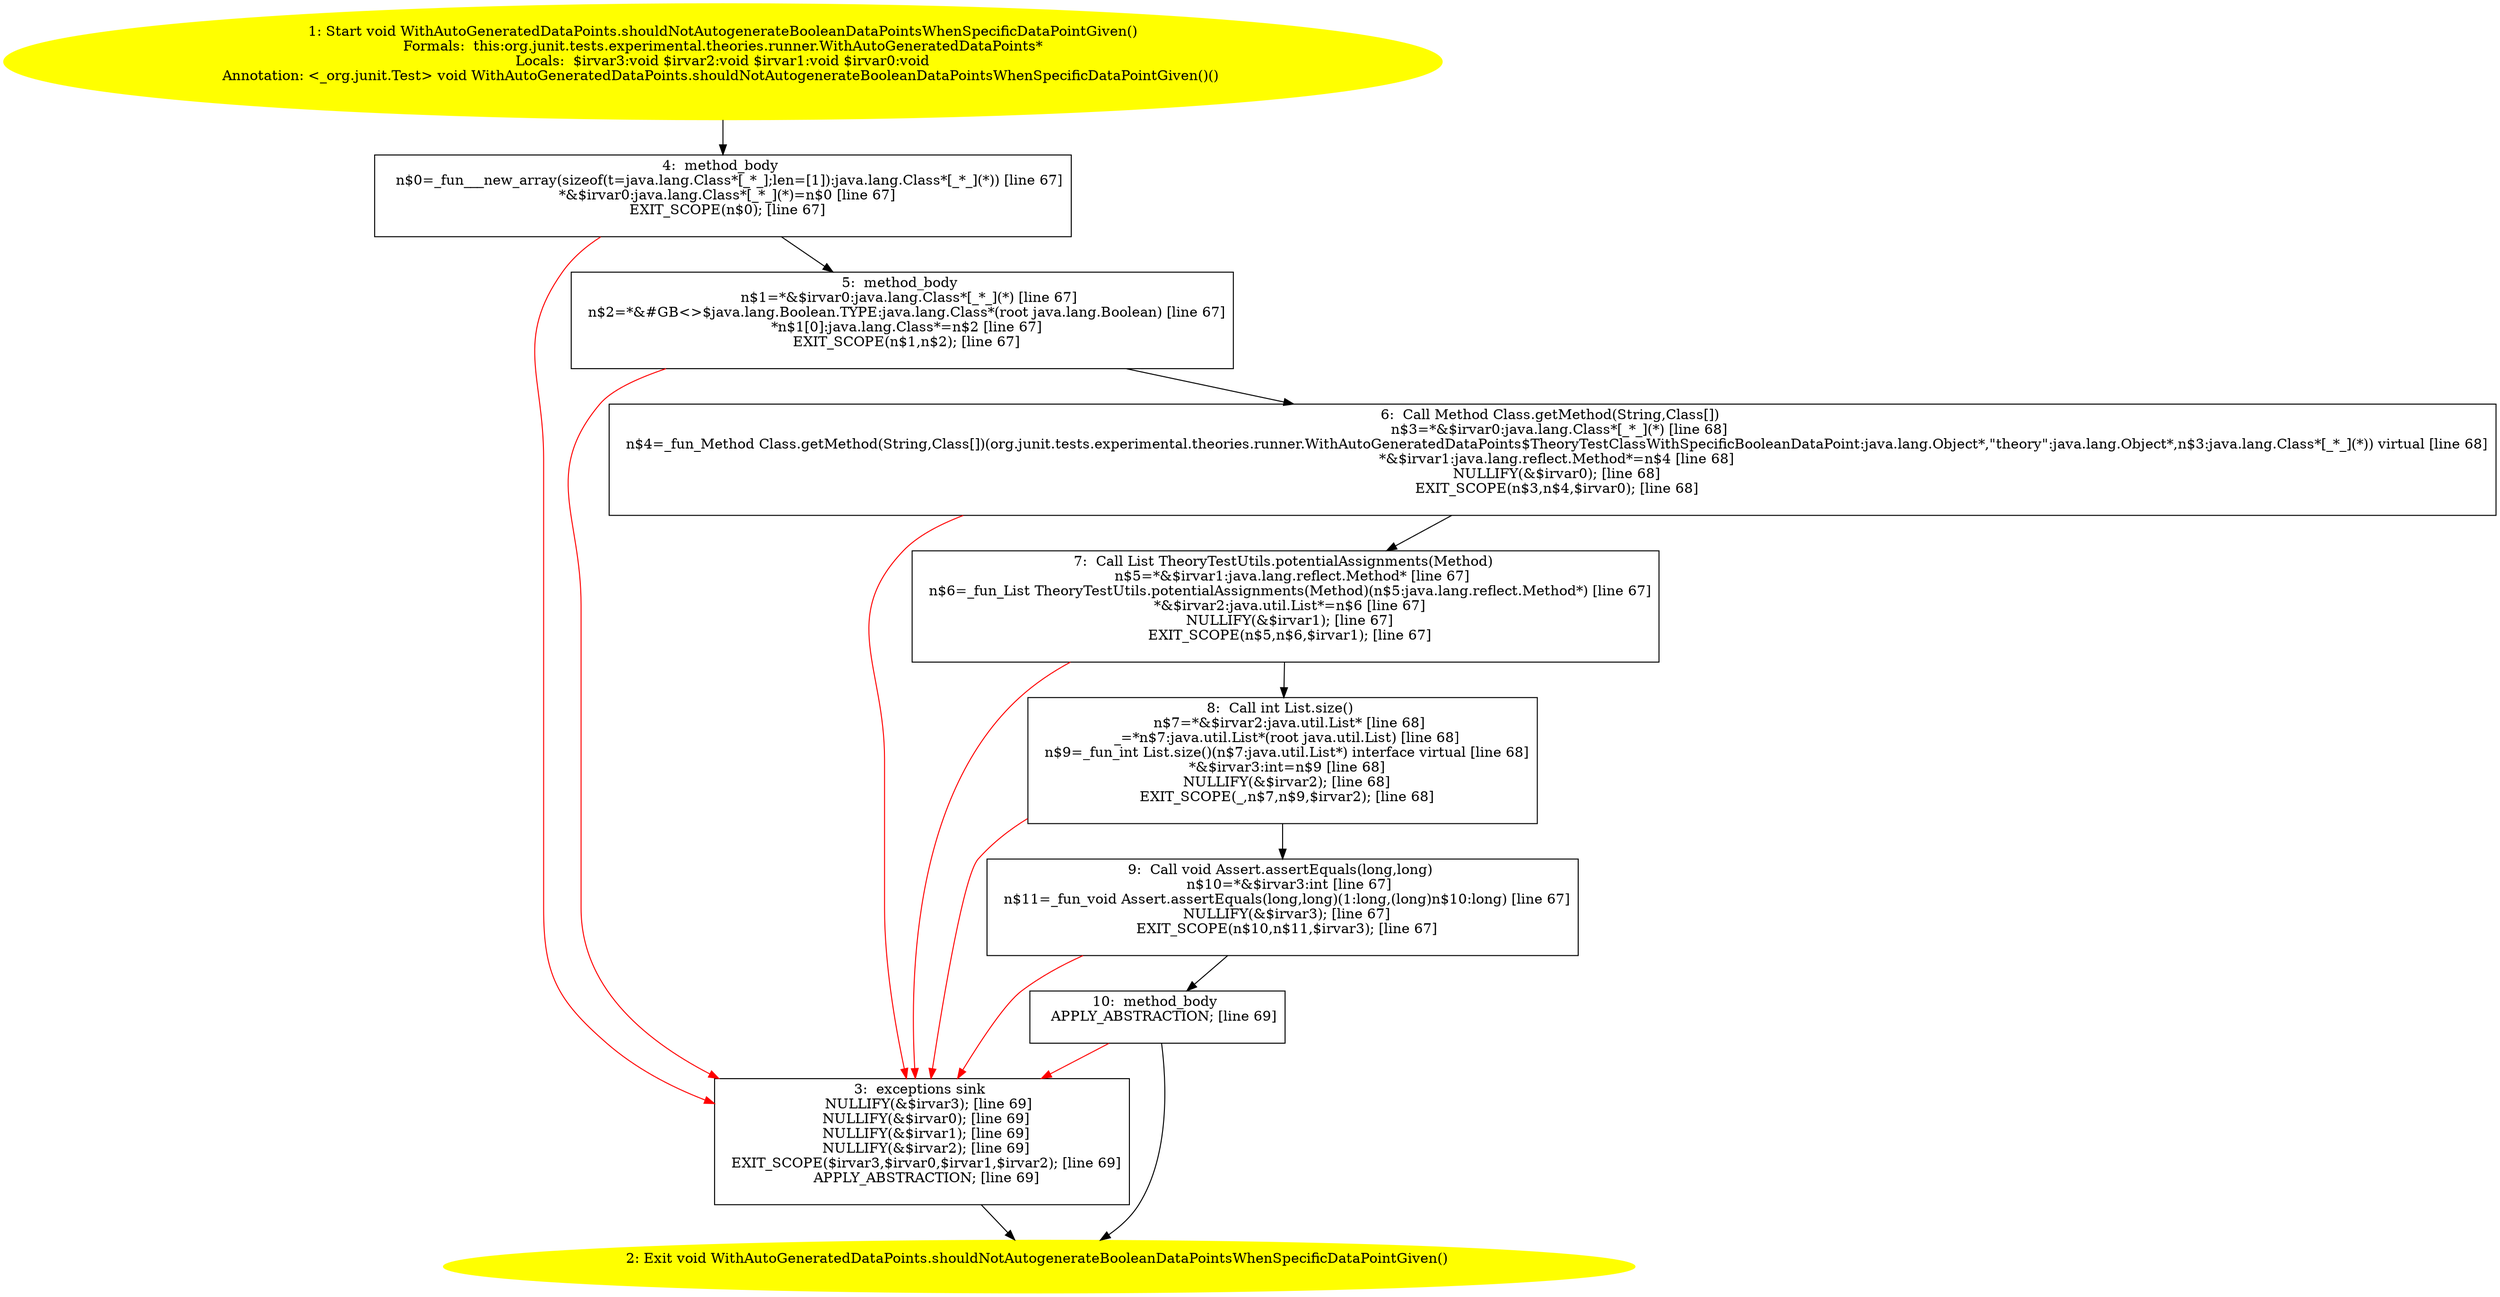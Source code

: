 /* @generated */
digraph cfg {
"org.junit.tests.experimental.theories.runner.WithAutoGeneratedDataPoints.shouldNotAutogenerateBoolea.81c2b93e7c312a6cd1c4eb0a481b33d4_1" [label="1: Start void WithAutoGeneratedDataPoints.shouldNotAutogenerateBooleanDataPointsWhenSpecificDataPointGiven()\nFormals:  this:org.junit.tests.experimental.theories.runner.WithAutoGeneratedDataPoints*\nLocals:  $irvar3:void $irvar2:void $irvar1:void $irvar0:void\nAnnotation: <_org.junit.Test> void WithAutoGeneratedDataPoints.shouldNotAutogenerateBooleanDataPointsWhenSpecificDataPointGiven()() \n  " color=yellow style=filled]
	

	 "org.junit.tests.experimental.theories.runner.WithAutoGeneratedDataPoints.shouldNotAutogenerateBoolea.81c2b93e7c312a6cd1c4eb0a481b33d4_1" -> "org.junit.tests.experimental.theories.runner.WithAutoGeneratedDataPoints.shouldNotAutogenerateBoolea.81c2b93e7c312a6cd1c4eb0a481b33d4_4" ;
"org.junit.tests.experimental.theories.runner.WithAutoGeneratedDataPoints.shouldNotAutogenerateBoolea.81c2b93e7c312a6cd1c4eb0a481b33d4_2" [label="2: Exit void WithAutoGeneratedDataPoints.shouldNotAutogenerateBooleanDataPointsWhenSpecificDataPointGiven() \n  " color=yellow style=filled]
	

"org.junit.tests.experimental.theories.runner.WithAutoGeneratedDataPoints.shouldNotAutogenerateBoolea.81c2b93e7c312a6cd1c4eb0a481b33d4_3" [label="3:  exceptions sink \n   NULLIFY(&$irvar3); [line 69]\n  NULLIFY(&$irvar0); [line 69]\n  NULLIFY(&$irvar1); [line 69]\n  NULLIFY(&$irvar2); [line 69]\n  EXIT_SCOPE($irvar3,$irvar0,$irvar1,$irvar2); [line 69]\n  APPLY_ABSTRACTION; [line 69]\n " shape="box"]
	

	 "org.junit.tests.experimental.theories.runner.WithAutoGeneratedDataPoints.shouldNotAutogenerateBoolea.81c2b93e7c312a6cd1c4eb0a481b33d4_3" -> "org.junit.tests.experimental.theories.runner.WithAutoGeneratedDataPoints.shouldNotAutogenerateBoolea.81c2b93e7c312a6cd1c4eb0a481b33d4_2" ;
"org.junit.tests.experimental.theories.runner.WithAutoGeneratedDataPoints.shouldNotAutogenerateBoolea.81c2b93e7c312a6cd1c4eb0a481b33d4_4" [label="4:  method_body \n   n$0=_fun___new_array(sizeof(t=java.lang.Class*[_*_];len=[1]):java.lang.Class*[_*_](*)) [line 67]\n  *&$irvar0:java.lang.Class*[_*_](*)=n$0 [line 67]\n  EXIT_SCOPE(n$0); [line 67]\n " shape="box"]
	

	 "org.junit.tests.experimental.theories.runner.WithAutoGeneratedDataPoints.shouldNotAutogenerateBoolea.81c2b93e7c312a6cd1c4eb0a481b33d4_4" -> "org.junit.tests.experimental.theories.runner.WithAutoGeneratedDataPoints.shouldNotAutogenerateBoolea.81c2b93e7c312a6cd1c4eb0a481b33d4_5" ;
	 "org.junit.tests.experimental.theories.runner.WithAutoGeneratedDataPoints.shouldNotAutogenerateBoolea.81c2b93e7c312a6cd1c4eb0a481b33d4_4" -> "org.junit.tests.experimental.theories.runner.WithAutoGeneratedDataPoints.shouldNotAutogenerateBoolea.81c2b93e7c312a6cd1c4eb0a481b33d4_3" [color="red" ];
"org.junit.tests.experimental.theories.runner.WithAutoGeneratedDataPoints.shouldNotAutogenerateBoolea.81c2b93e7c312a6cd1c4eb0a481b33d4_5" [label="5:  method_body \n   n$1=*&$irvar0:java.lang.Class*[_*_](*) [line 67]\n  n$2=*&#GB<>$java.lang.Boolean.TYPE:java.lang.Class*(root java.lang.Boolean) [line 67]\n  *n$1[0]:java.lang.Class*=n$2 [line 67]\n  EXIT_SCOPE(n$1,n$2); [line 67]\n " shape="box"]
	

	 "org.junit.tests.experimental.theories.runner.WithAutoGeneratedDataPoints.shouldNotAutogenerateBoolea.81c2b93e7c312a6cd1c4eb0a481b33d4_5" -> "org.junit.tests.experimental.theories.runner.WithAutoGeneratedDataPoints.shouldNotAutogenerateBoolea.81c2b93e7c312a6cd1c4eb0a481b33d4_6" ;
	 "org.junit.tests.experimental.theories.runner.WithAutoGeneratedDataPoints.shouldNotAutogenerateBoolea.81c2b93e7c312a6cd1c4eb0a481b33d4_5" -> "org.junit.tests.experimental.theories.runner.WithAutoGeneratedDataPoints.shouldNotAutogenerateBoolea.81c2b93e7c312a6cd1c4eb0a481b33d4_3" [color="red" ];
"org.junit.tests.experimental.theories.runner.WithAutoGeneratedDataPoints.shouldNotAutogenerateBoolea.81c2b93e7c312a6cd1c4eb0a481b33d4_6" [label="6:  Call Method Class.getMethod(String,Class[]) \n   n$3=*&$irvar0:java.lang.Class*[_*_](*) [line 68]\n  n$4=_fun_Method Class.getMethod(String,Class[])(org.junit.tests.experimental.theories.runner.WithAutoGeneratedDataPoints$TheoryTestClassWithSpecificBooleanDataPoint:java.lang.Object*,\"theory\":java.lang.Object*,n$3:java.lang.Class*[_*_](*)) virtual [line 68]\n  *&$irvar1:java.lang.reflect.Method*=n$4 [line 68]\n  NULLIFY(&$irvar0); [line 68]\n  EXIT_SCOPE(n$3,n$4,$irvar0); [line 68]\n " shape="box"]
	

	 "org.junit.tests.experimental.theories.runner.WithAutoGeneratedDataPoints.shouldNotAutogenerateBoolea.81c2b93e7c312a6cd1c4eb0a481b33d4_6" -> "org.junit.tests.experimental.theories.runner.WithAutoGeneratedDataPoints.shouldNotAutogenerateBoolea.81c2b93e7c312a6cd1c4eb0a481b33d4_7" ;
	 "org.junit.tests.experimental.theories.runner.WithAutoGeneratedDataPoints.shouldNotAutogenerateBoolea.81c2b93e7c312a6cd1c4eb0a481b33d4_6" -> "org.junit.tests.experimental.theories.runner.WithAutoGeneratedDataPoints.shouldNotAutogenerateBoolea.81c2b93e7c312a6cd1c4eb0a481b33d4_3" [color="red" ];
"org.junit.tests.experimental.theories.runner.WithAutoGeneratedDataPoints.shouldNotAutogenerateBoolea.81c2b93e7c312a6cd1c4eb0a481b33d4_7" [label="7:  Call List TheoryTestUtils.potentialAssignments(Method) \n   n$5=*&$irvar1:java.lang.reflect.Method* [line 67]\n  n$6=_fun_List TheoryTestUtils.potentialAssignments(Method)(n$5:java.lang.reflect.Method*) [line 67]\n  *&$irvar2:java.util.List*=n$6 [line 67]\n  NULLIFY(&$irvar1); [line 67]\n  EXIT_SCOPE(n$5,n$6,$irvar1); [line 67]\n " shape="box"]
	

	 "org.junit.tests.experimental.theories.runner.WithAutoGeneratedDataPoints.shouldNotAutogenerateBoolea.81c2b93e7c312a6cd1c4eb0a481b33d4_7" -> "org.junit.tests.experimental.theories.runner.WithAutoGeneratedDataPoints.shouldNotAutogenerateBoolea.81c2b93e7c312a6cd1c4eb0a481b33d4_8" ;
	 "org.junit.tests.experimental.theories.runner.WithAutoGeneratedDataPoints.shouldNotAutogenerateBoolea.81c2b93e7c312a6cd1c4eb0a481b33d4_7" -> "org.junit.tests.experimental.theories.runner.WithAutoGeneratedDataPoints.shouldNotAutogenerateBoolea.81c2b93e7c312a6cd1c4eb0a481b33d4_3" [color="red" ];
"org.junit.tests.experimental.theories.runner.WithAutoGeneratedDataPoints.shouldNotAutogenerateBoolea.81c2b93e7c312a6cd1c4eb0a481b33d4_8" [label="8:  Call int List.size() \n   n$7=*&$irvar2:java.util.List* [line 68]\n  _=*n$7:java.util.List*(root java.util.List) [line 68]\n  n$9=_fun_int List.size()(n$7:java.util.List*) interface virtual [line 68]\n  *&$irvar3:int=n$9 [line 68]\n  NULLIFY(&$irvar2); [line 68]\n  EXIT_SCOPE(_,n$7,n$9,$irvar2); [line 68]\n " shape="box"]
	

	 "org.junit.tests.experimental.theories.runner.WithAutoGeneratedDataPoints.shouldNotAutogenerateBoolea.81c2b93e7c312a6cd1c4eb0a481b33d4_8" -> "org.junit.tests.experimental.theories.runner.WithAutoGeneratedDataPoints.shouldNotAutogenerateBoolea.81c2b93e7c312a6cd1c4eb0a481b33d4_9" ;
	 "org.junit.tests.experimental.theories.runner.WithAutoGeneratedDataPoints.shouldNotAutogenerateBoolea.81c2b93e7c312a6cd1c4eb0a481b33d4_8" -> "org.junit.tests.experimental.theories.runner.WithAutoGeneratedDataPoints.shouldNotAutogenerateBoolea.81c2b93e7c312a6cd1c4eb0a481b33d4_3" [color="red" ];
"org.junit.tests.experimental.theories.runner.WithAutoGeneratedDataPoints.shouldNotAutogenerateBoolea.81c2b93e7c312a6cd1c4eb0a481b33d4_9" [label="9:  Call void Assert.assertEquals(long,long) \n   n$10=*&$irvar3:int [line 67]\n  n$11=_fun_void Assert.assertEquals(long,long)(1:long,(long)n$10:long) [line 67]\n  NULLIFY(&$irvar3); [line 67]\n  EXIT_SCOPE(n$10,n$11,$irvar3); [line 67]\n " shape="box"]
	

	 "org.junit.tests.experimental.theories.runner.WithAutoGeneratedDataPoints.shouldNotAutogenerateBoolea.81c2b93e7c312a6cd1c4eb0a481b33d4_9" -> "org.junit.tests.experimental.theories.runner.WithAutoGeneratedDataPoints.shouldNotAutogenerateBoolea.81c2b93e7c312a6cd1c4eb0a481b33d4_10" ;
	 "org.junit.tests.experimental.theories.runner.WithAutoGeneratedDataPoints.shouldNotAutogenerateBoolea.81c2b93e7c312a6cd1c4eb0a481b33d4_9" -> "org.junit.tests.experimental.theories.runner.WithAutoGeneratedDataPoints.shouldNotAutogenerateBoolea.81c2b93e7c312a6cd1c4eb0a481b33d4_3" [color="red" ];
"org.junit.tests.experimental.theories.runner.WithAutoGeneratedDataPoints.shouldNotAutogenerateBoolea.81c2b93e7c312a6cd1c4eb0a481b33d4_10" [label="10:  method_body \n   APPLY_ABSTRACTION; [line 69]\n " shape="box"]
	

	 "org.junit.tests.experimental.theories.runner.WithAutoGeneratedDataPoints.shouldNotAutogenerateBoolea.81c2b93e7c312a6cd1c4eb0a481b33d4_10" -> "org.junit.tests.experimental.theories.runner.WithAutoGeneratedDataPoints.shouldNotAutogenerateBoolea.81c2b93e7c312a6cd1c4eb0a481b33d4_2" ;
	 "org.junit.tests.experimental.theories.runner.WithAutoGeneratedDataPoints.shouldNotAutogenerateBoolea.81c2b93e7c312a6cd1c4eb0a481b33d4_10" -> "org.junit.tests.experimental.theories.runner.WithAutoGeneratedDataPoints.shouldNotAutogenerateBoolea.81c2b93e7c312a6cd1c4eb0a481b33d4_3" [color="red" ];
}

